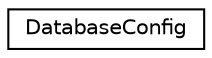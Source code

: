 digraph G
{
  edge [fontname="Helvetica",fontsize="10",labelfontname="Helvetica",labelfontsize="10"];
  node [fontname="Helvetica",fontsize="10",shape=record];
  rankdir=LR;
  Node1 [label="DatabaseConfig",height=0.2,width=0.4,color="black", fillcolor="white", style="filled",URL="$struct_database_config.html"];
}
